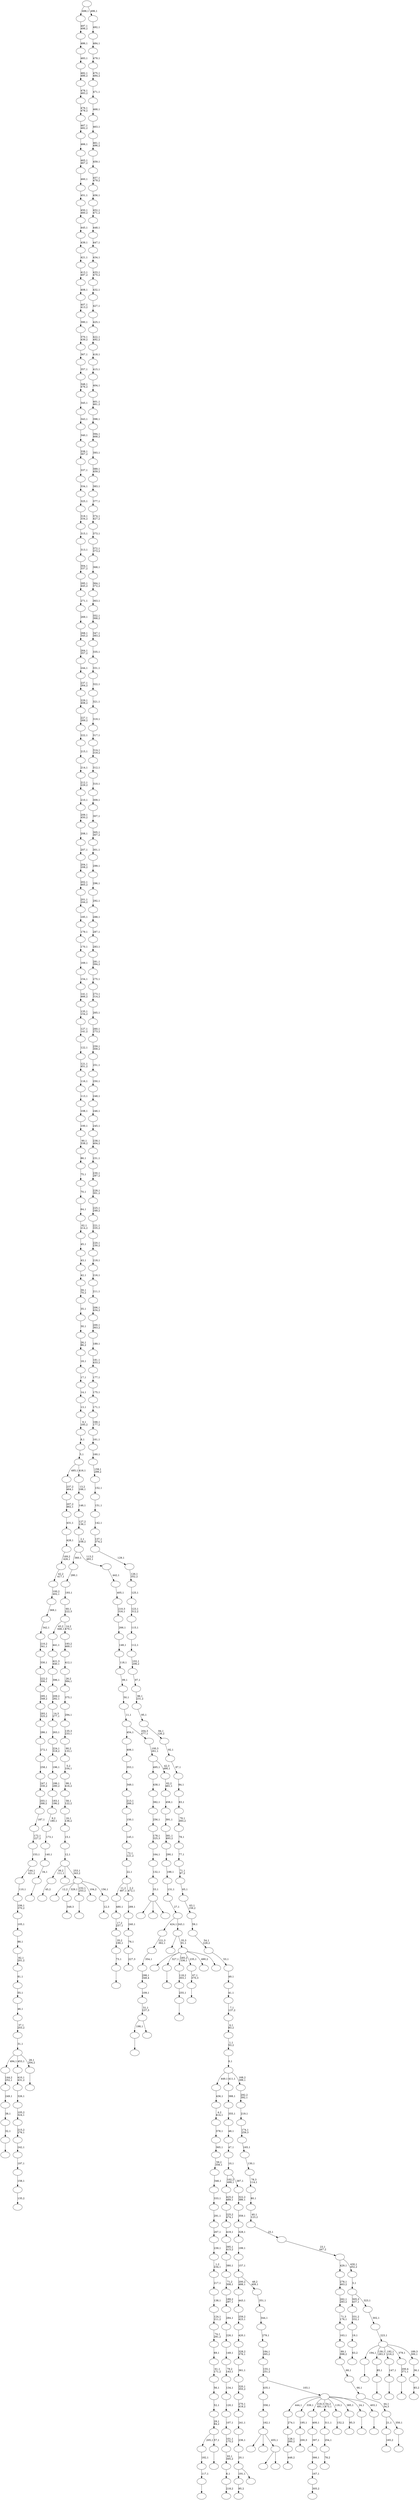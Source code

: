 digraph T {
	550 [label=""]
	549 [label=""]
	548 [label=""]
	547 [label=""]
	546 [label=""]
	545 [label=""]
	544 [label=""]
	543 [label=""]
	542 [label=""]
	541 [label=""]
	540 [label=""]
	539 [label=""]
	538 [label=""]
	537 [label=""]
	536 [label=""]
	535 [label=""]
	534 [label=""]
	533 [label=""]
	532 [label=""]
	531 [label=""]
	530 [label=""]
	529 [label=""]
	528 [label=""]
	527 [label=""]
	526 [label=""]
	525 [label=""]
	524 [label=""]
	523 [label=""]
	522 [label=""]
	521 [label=""]
	520 [label=""]
	519 [label=""]
	518 [label=""]
	517 [label=""]
	516 [label=""]
	515 [label=""]
	514 [label=""]
	513 [label=""]
	512 [label=""]
	511 [label=""]
	510 [label=""]
	509 [label=""]
	508 [label=""]
	507 [label=""]
	506 [label=""]
	505 [label=""]
	504 [label=""]
	503 [label=""]
	502 [label=""]
	501 [label=""]
	500 [label=""]
	499 [label=""]
	498 [label=""]
	497 [label=""]
	496 [label=""]
	495 [label=""]
	494 [label=""]
	493 [label=""]
	492 [label=""]
	491 [label=""]
	490 [label=""]
	489 [label=""]
	488 [label=""]
	487 [label=""]
	486 [label=""]
	485 [label=""]
	484 [label=""]
	483 [label=""]
	482 [label=""]
	481 [label=""]
	480 [label=""]
	479 [label=""]
	478 [label=""]
	477 [label=""]
	476 [label=""]
	475 [label=""]
	474 [label=""]
	473 [label=""]
	472 [label=""]
	471 [label=""]
	470 [label=""]
	469 [label=""]
	468 [label=""]
	467 [label=""]
	466 [label=""]
	465 [label=""]
	464 [label=""]
	463 [label=""]
	462 [label=""]
	461 [label=""]
	460 [label=""]
	459 [label=""]
	458 [label=""]
	457 [label=""]
	456 [label=""]
	455 [label=""]
	454 [label=""]
	453 [label=""]
	452 [label=""]
	451 [label=""]
	450 [label=""]
	449 [label=""]
	448 [label=""]
	447 [label=""]
	446 [label=""]
	445 [label=""]
	444 [label=""]
	443 [label=""]
	442 [label=""]
	441 [label=""]
	440 [label=""]
	439 [label=""]
	438 [label=""]
	437 [label=""]
	436 [label=""]
	435 [label=""]
	434 [label=""]
	433 [label=""]
	432 [label=""]
	431 [label=""]
	430 [label=""]
	429 [label=""]
	428 [label=""]
	427 [label=""]
	426 [label=""]
	425 [label=""]
	424 [label=""]
	423 [label=""]
	422 [label=""]
	421 [label=""]
	420 [label=""]
	419 [label=""]
	418 [label=""]
	417 [label=""]
	416 [label=""]
	415 [label=""]
	414 [label=""]
	413 [label=""]
	412 [label=""]
	411 [label=""]
	410 [label=""]
	409 [label=""]
	408 [label=""]
	407 [label=""]
	406 [label=""]
	405 [label=""]
	404 [label=""]
	403 [label=""]
	402 [label=""]
	401 [label=""]
	400 [label=""]
	399 [label=""]
	398 [label=""]
	397 [label=""]
	396 [label=""]
	395 [label=""]
	394 [label=""]
	393 [label=""]
	392 [label=""]
	391 [label=""]
	390 [label=""]
	389 [label=""]
	388 [label=""]
	387 [label=""]
	386 [label=""]
	385 [label=""]
	384 [label=""]
	383 [label=""]
	382 [label=""]
	381 [label=""]
	380 [label=""]
	379 [label=""]
	378 [label=""]
	377 [label=""]
	376 [label=""]
	375 [label=""]
	374 [label=""]
	373 [label=""]
	372 [label=""]
	371 [label=""]
	370 [label=""]
	369 [label=""]
	368 [label=""]
	367 [label=""]
	366 [label=""]
	365 [label=""]
	364 [label=""]
	363 [label=""]
	362 [label=""]
	361 [label=""]
	360 [label=""]
	359 [label=""]
	358 [label=""]
	357 [label=""]
	356 [label=""]
	355 [label=""]
	354 [label=""]
	353 [label=""]
	352 [label=""]
	351 [label=""]
	350 [label=""]
	349 [label=""]
	348 [label=""]
	347 [label=""]
	346 [label=""]
	345 [label=""]
	344 [label=""]
	343 [label=""]
	342 [label=""]
	341 [label=""]
	340 [label=""]
	339 [label=""]
	338 [label=""]
	337 [label=""]
	336 [label=""]
	335 [label=""]
	334 [label=""]
	333 [label=""]
	332 [label=""]
	331 [label=""]
	330 [label=""]
	329 [label=""]
	328 [label=""]
	327 [label=""]
	326 [label=""]
	325 [label=""]
	324 [label=""]
	323 [label=""]
	322 [label=""]
	321 [label=""]
	320 [label=""]
	319 [label=""]
	318 [label=""]
	317 [label=""]
	316 [label=""]
	315 [label=""]
	314 [label=""]
	313 [label=""]
	312 [label=""]
	311 [label=""]
	310 [label=""]
	309 [label=""]
	308 [label=""]
	307 [label=""]
	306 [label=""]
	305 [label=""]
	304 [label=""]
	303 [label=""]
	302 [label=""]
	301 [label=""]
	300 [label=""]
	299 [label=""]
	298 [label=""]
	297 [label=""]
	296 [label=""]
	295 [label=""]
	294 [label=""]
	293 [label=""]
	292 [label=""]
	291 [label=""]
	290 [label=""]
	289 [label=""]
	288 [label=""]
	287 [label=""]
	286 [label=""]
	285 [label=""]
	284 [label=""]
	283 [label=""]
	282 [label=""]
	281 [label=""]
	280 [label=""]
	279 [label=""]
	278 [label=""]
	277 [label=""]
	276 [label=""]
	275 [label=""]
	274 [label=""]
	273 [label=""]
	272 [label=""]
	271 [label=""]
	270 [label=""]
	269 [label=""]
	268 [label=""]
	267 [label=""]
	266 [label=""]
	265 [label=""]
	264 [label=""]
	263 [label=""]
	262 [label=""]
	261 [label=""]
	260 [label=""]
	259 [label=""]
	258 [label=""]
	257 [label=""]
	256 [label=""]
	255 [label=""]
	254 [label=""]
	253 [label=""]
	252 [label=""]
	251 [label=""]
	250 [label=""]
	249 [label=""]
	248 [label=""]
	247 [label=""]
	246 [label=""]
	245 [label=""]
	244 [label=""]
	243 [label=""]
	242 [label=""]
	241 [label=""]
	240 [label=""]
	239 [label=""]
	238 [label=""]
	237 [label=""]
	236 [label=""]
	235 [label=""]
	234 [label=""]
	233 [label=""]
	232 [label=""]
	231 [label=""]
	230 [label=""]
	229 [label=""]
	228 [label=""]
	227 [label=""]
	226 [label=""]
	225 [label=""]
	224 [label=""]
	223 [label=""]
	222 [label=""]
	221 [label=""]
	220 [label=""]
	219 [label=""]
	218 [label=""]
	217 [label=""]
	216 [label=""]
	215 [label=""]
	214 [label=""]
	213 [label=""]
	212 [label=""]
	211 [label=""]
	210 [label=""]
	209 [label=""]
	208 [label=""]
	207 [label=""]
	206 [label=""]
	205 [label=""]
	204 [label=""]
	203 [label=""]
	202 [label=""]
	201 [label=""]
	200 [label=""]
	199 [label=""]
	198 [label=""]
	197 [label=""]
	196 [label=""]
	195 [label=""]
	194 [label=""]
	193 [label=""]
	192 [label=""]
	191 [label=""]
	190 [label=""]
	189 [label=""]
	188 [label=""]
	187 [label=""]
	186 [label=""]
	185 [label=""]
	184 [label=""]
	183 [label=""]
	182 [label=""]
	181 [label=""]
	180 [label=""]
	179 [label=""]
	178 [label=""]
	177 [label=""]
	176 [label=""]
	175 [label=""]
	174 [label=""]
	173 [label=""]
	172 [label=""]
	171 [label=""]
	170 [label=""]
	169 [label=""]
	168 [label=""]
	167 [label=""]
	166 [label=""]
	165 [label=""]
	164 [label=""]
	163 [label=""]
	162 [label=""]
	161 [label=""]
	160 [label=""]
	159 [label=""]
	158 [label=""]
	157 [label=""]
	156 [label=""]
	155 [label=""]
	154 [label=""]
	153 [label=""]
	152 [label=""]
	151 [label=""]
	150 [label=""]
	149 [label=""]
	148 [label=""]
	147 [label=""]
	146 [label=""]
	145 [label=""]
	144 [label=""]
	143 [label=""]
	142 [label=""]
	141 [label=""]
	140 [label=""]
	139 [label=""]
	138 [label=""]
	137 [label=""]
	136 [label=""]
	135 [label=""]
	134 [label=""]
	133 [label=""]
	132 [label=""]
	131 [label=""]
	130 [label=""]
	129 [label=""]
	128 [label=""]
	127 [label=""]
	126 [label=""]
	125 [label=""]
	124 [label=""]
	123 [label=""]
	122 [label=""]
	121 [label=""]
	120 [label=""]
	119 [label=""]
	118 [label=""]
	117 [label=""]
	116 [label=""]
	115 [label=""]
	114 [label=""]
	113 [label=""]
	112 [label=""]
	111 [label=""]
	110 [label=""]
	109 [label=""]
	108 [label=""]
	107 [label=""]
	106 [label=""]
	105 [label=""]
	104 [label=""]
	103 [label=""]
	102 [label=""]
	101 [label=""]
	100 [label=""]
	99 [label=""]
	98 [label=""]
	97 [label=""]
	96 [label=""]
	95 [label=""]
	94 [label=""]
	93 [label=""]
	92 [label=""]
	91 [label=""]
	90 [label=""]
	89 [label=""]
	88 [label=""]
	87 [label=""]
	86 [label=""]
	85 [label=""]
	84 [label=""]
	83 [label=""]
	82 [label=""]
	81 [label=""]
	80 [label=""]
	79 [label=""]
	78 [label=""]
	77 [label=""]
	76 [label=""]
	75 [label=""]
	74 [label=""]
	73 [label=""]
	72 [label=""]
	71 [label=""]
	70 [label=""]
	69 [label=""]
	68 [label=""]
	67 [label=""]
	66 [label=""]
	65 [label=""]
	64 [label=""]
	63 [label=""]
	62 [label=""]
	61 [label=""]
	60 [label=""]
	59 [label=""]
	58 [label=""]
	57 [label=""]
	56 [label=""]
	55 [label=""]
	54 [label=""]
	53 [label=""]
	52 [label=""]
	51 [label=""]
	50 [label=""]
	49 [label=""]
	48 [label=""]
	47 [label=""]
	46 [label=""]
	45 [label=""]
	44 [label=""]
	43 [label=""]
	42 [label=""]
	41 [label=""]
	40 [label=""]
	39 [label=""]
	38 [label=""]
	37 [label=""]
	36 [label=""]
	35 [label=""]
	34 [label=""]
	33 [label=""]
	32 [label=""]
	31 [label=""]
	30 [label=""]
	29 [label=""]
	28 [label=""]
	27 [label=""]
	26 [label=""]
	25 [label=""]
	24 [label=""]
	23 [label=""]
	22 [label=""]
	21 [label=""]
	20 [label=""]
	19 [label=""]
	18 [label=""]
	17 [label=""]
	16 [label=""]
	15 [label=""]
	14 [label=""]
	13 [label=""]
	12 [label=""]
	11 [label=""]
	10 [label=""]
	9 [label=""]
	8 [label=""]
	7 [label=""]
	6 [label=""]
	5 [label=""]
	4 [label=""]
	3 [label=""]
	2 [label=""]
	1 [label=""]
	0 [label=""]
	547 -> 548 [label=""]
	544 -> 545 [label=""]
	542 -> 543 [label=""]
	541 -> 542 [label="73,1"]
	540 -> 541 [label="35,2\n190,1"]
	539 -> 540 [label="17,2\n257,1"]
	538 -> 539 [label="480,1"]
	536 -> 537 [label=""]
	535 -> 536 [label="32,1"]
	534 -> 535 [label="38,1"]
	533 -> 534 [label="249,1"]
	532 -> 533 [label="144,2\n252,1"]
	530 -> 531 [label="165,2"]
	528 -> 529 [label=""]
	526 -> 527 [label="448,2"]
	525 -> 526 [label="128,1\n260,2"]
	524 -> 525 [label="274,1"]
	522 -> 523 [label="95,2"]
	520 -> 521 [label="200,3"]
	519 -> 520 [label="195,1"]
	516 -> 517 [label="348,3"]
	514 -> 515 [label=""]
	513 -> 514 [label="117,1"]
	512 -> 513 [label="182,1"]
	509 -> 510 [label=""]
	508 -> 512 [label="205,1"]
	508 -> 509 [label="57,1"]
	507 -> 508 [label="29,1\n84,2"]
	506 -> 507 [label="52,1"]
	505 -> 506 [label="56,1"]
	504 -> 505 [label="61,1\n171,2"]
	503 -> 504 [label="69,1"]
	502 -> 503 [label="74,1\n281,2"]
	501 -> 502 [label="124,1\n211,2"]
	500 -> 501 [label="138,1"]
	499 -> 500 [label="217,1"]
	498 -> 499 [label="1,2\n234,1"]
	497 -> 498 [label="239,1"]
	496 -> 497 [label="267,1"]
	495 -> 496 [label="291,1"]
	494 -> 495 [label="333,1"]
	493 -> 494 [label="346,1"]
	492 -> 493 [label="59,2\n356,1"]
	491 -> 492 [label="365,1"]
	490 -> 491 [label="378,1"]
	489 -> 490 [label="4,2\n414,1"]
	488 -> 489 [label="436,1"]
	486 -> 487 [label="305,2"]
	485 -> 486 [label="167,1"]
	484 -> 485 [label="366,1"]
	483 -> 484 [label="397,1"]
	482 -> 483 [label="400,1"]
	480 -> 481 [label=""]
	478 -> 479 [label="45,2"]
	476 -> 477 [label="227,3"]
	475 -> 476 [label="76,1"]
	474 -> 475 [label="240,1"]
	473 -> 474 [label="289,1"]
	472 -> 538 [label="11,2\n487,1"]
	472 -> 473 [label="2,2\n472,1"]
	471 -> 472 [label="22,1"]
	470 -> 471 [label="72,1\n121,2"]
	469 -> 470 [label="145,1"]
	468 -> 469 [label="150,1"]
	467 -> 468 [label="213,1\n266,2"]
	466 -> 467 [label="349,1"]
	465 -> 466 [label="353,1"]
	464 -> 465 [label="406,1"]
	462 -> 463 [label=""]
	461 -> 462 [label="34,1"]
	460 -> 461 [label="140,1"]
	459 -> 460 [label="173,1"]
	458 -> 459 [label="9,2\n180,1"]
	457 -> 458 [label="183,1\n196,2"]
	456 -> 457 [label="186,1\n280,2"]
	455 -> 456 [label="196,1"]
	454 -> 455 [label="224,1\n318,2"]
	453 -> 454 [label="263,1"]
	452 -> 453 [label="14,3\n277,1"]
	451 -> 452 [label="209,2\n282,1"]
	450 -> 451 [label="396,1"]
	449 -> 450 [label="421,3\n440,1"]
	448 -> 449 [label="441,1"]
	446 -> 447 [label=""]
	445 -> 446 [label="85,1"]
	442 -> 443 [label="78,2"]
	441 -> 442 [label="254,1"]
	440 -> 441 [label="311,1"]
	438 -> 439 [label="152,2"]
	436 -> 522 [label="191,1"]
	436 -> 437 [label=""]
	435 -> 436 [label="20,1"]
	434 -> 435 [label="236,1"]
	433 -> 434 [label="241,1"]
	432 -> 433 [label="270,1\n418,2"]
	431 -> 432 [label="320,1\n355,2"]
	430 -> 431 [label="361,1"]
	429 -> 430 [label="328,2\n376,1"]
	428 -> 429 [label="420,1"]
	427 -> 428 [label="259,2\n423,1"]
	426 -> 427 [label="443,1"]
	424 -> 425 [label="218,2"]
	423 -> 424 [label="6,1"]
	422 -> 423 [label="93,1\n395,2"]
	421 -> 422 [label="101,1\n175,2"]
	420 -> 421 [label="107,1"]
	419 -> 420 [label="120,1"]
	418 -> 419 [label="134,1"]
	417 -> 418 [label="79,2\n143,1"]
	416 -> 417 [label="149,1"]
	415 -> 416 [label="226,1"]
	414 -> 415 [label="284,1"]
	413 -> 414 [label="189,2\n297,1"]
	412 -> 413 [label="71,2\n308,1"]
	411 -> 412 [label="380,1"]
	410 -> 411 [label="395,1\n415,2"]
	409 -> 410 [label="419,1"]
	408 -> 409 [label="225,2\n474,1"]
	407 -> 408 [label="425,2\n489,1"]
	405 -> 546 [label=""]
	405 -> 511 [label=""]
	405 -> 406 [label=""]
	404 -> 405 [label="33,1"]
	403 -> 404 [label="132,1"]
	402 -> 403 [label="164,1"]
	401 -> 402 [label="178,1\n325,3"]
	400 -> 401 [label="256,1"]
	399 -> 400 [label="382,1"]
	398 -> 399 [label="438,1"]
	394 -> 544 [label="198,1"]
	394 -> 395 [label=""]
	393 -> 394 [label="51,1\n237,3"]
	392 -> 393 [label="109,1"]
	391 -> 392 [label="298,1\n348,4"]
	390 -> 391 [label="354,1"]
	389 -> 390 [label="121,3\n362,1"]
	386 -> 387 [label="135,2"]
	385 -> 386 [label="158,1"]
	384 -> 385 [label="197,1"]
	383 -> 384 [label="242,1"]
	382 -> 383 [label="215,2\n276,1"]
	381 -> 382 [label="105,2\n324,1"]
	380 -> 381 [label="326,1"]
	379 -> 380 [label="410,1\n431,2"]
	377 -> 378 [label="63,2"]
	376 -> 377 [label="19,1"]
	375 -> 376 [label="331,2\n332,1"]
	373 -> 374 [label=""]
	372 -> 373 [label="147,1"]
	370 -> 371 [label=""]
	369 -> 370 [label="200,4\n371,1"]
	367 -> 550 [label=""]
	367 -> 368 [label=""]
	366 -> 444 [label=""]
	366 -> 397 [label=""]
	366 -> 367 [label="455,1"]
	365 -> 366 [label="162,1"]
	364 -> 365 [label="358,1"]
	362 -> 363 [label="95,3"]
	360 -> 361 [label=""]
	359 -> 360 [label="255,1"]
	358 -> 359 [label="118,2\n303,1"]
	356 -> 357 [label=""]
	355 -> 530 [label="21,1"]
	355 -> 356 [label="350,1"]
	354 -> 355 [label="44,1\n54,3"]
	353 -> 354 [label="66,1"]
	352 -> 353 [label="68,1"]
	351 -> 352 [label="89,1\n398,2"]
	350 -> 351 [label="163,1"]
	349 -> 350 [label="71,3\n176,1"]
	348 -> 349 [label="262,1\n283,2"]
	347 -> 348 [label="278,1\n463,2"]
	345 -> 346 [label=""]
	344 -> 532 [label="494,1"]
	344 -> 379 [label="453,1"]
	344 -> 345 [label="28,1\n204,2"]
	343 -> 344 [label="31,1"]
	342 -> 343 [label="37,1\n203,2"]
	341 -> 342 [label="46,1"]
	340 -> 341 [label="55,1"]
	339 -> 340 [label="81,1"]
	338 -> 339 [label="82,1\n201,2"]
	337 -> 338 [label="88,1"]
	336 -> 337 [label="105,1"]
	335 -> 336 [label="106,1\n370,2"]
	334 -> 335 [label="110,1"]
	333 -> 334 [label="144,1\n421,2"]
	332 -> 333 [label="153,1"]
	331 -> 332 [label="172,1\n227,2"]
	330 -> 331 [label="187,1"]
	329 -> 330 [label="203,1\n268,2"]
	328 -> 329 [label="247,1\n330,2"]
	327 -> 328 [label="258,1"]
	326 -> 327 [label="272,1"]
	325 -> 326 [label="286,1"]
	324 -> 325 [label="293,1\n325,2"]
	323 -> 324 [label="295,1\n348,2"]
	322 -> 323 [label="222,2\n306,1"]
	321 -> 322 [label="330,1"]
	320 -> 321 [label="210,2\n341,1"]
	319 -> 320 [label="342,1"]
	318 -> 319 [label="369,1"]
	317 -> 318 [label="100,2\n402,1"]
	316 -> 317 [label="42,2\n417,1"]
	315 -> 316 [label="169,2\n426,1"]
	314 -> 315 [label="428,1"]
	313 -> 314 [label="431,1"]
	312 -> 313 [label="207,2\n462,1"]
	311 -> 312 [label="237,2\n464,1"]
	309 -> 310 [label=""]
	307 -> 308 [label="12,3"]
	306 -> 518 [label="12,2"]
	306 -> 516 [label="329,1"]
	306 -> 480 [label="232,1\n253,2"]
	306 -> 396 [label="104,2"]
	306 -> 307 [label="156,1"]
	305 -> 478 [label="39,2\n111,1"]
	305 -> 388 [label=""]
	305 -> 306 [label="253,1\n343,2"]
	304 -> 305 [label="12,1"]
	303 -> 304 [label="15,1"]
	302 -> 303 [label="16,1\n136,2"]
	301 -> 302 [label="58,1\n122,2"]
	300 -> 301 [label="98,1\n416,2"]
	299 -> 300 [label="5,2\n104,1"]
	298 -> 299 [label="90,2\n133,1"]
	297 -> 298 [label="135,3\n233,1"]
	296 -> 297 [label="294,1"]
	295 -> 296 [label="375,1"]
	294 -> 295 [label="26,2\n384,1"]
	293 -> 294 [label="412,1"]
	292 -> 293 [label="193,2\n469,1"]
	291 -> 448 [label="43,2\n446,1"]
	291 -> 292 [label="14,2\n470,1"]
	290 -> 291 [label="60,1\n222,3"]
	289 -> 290 [label="193,1"]
	288 -> 289 [label="280,1"]
	286 -> 287 [label=""]
	285 -> 286 [label="67,1\n370,3"]
	283 -> 284 [label=""]
	282 -> 524 [label="444,1"]
	282 -> 519 [label="339,1"]
	282 -> 482 [label="218,3\n491,1"]
	282 -> 440 [label="54,2\n473,1"]
	282 -> 438 [label="119,1"]
	282 -> 362 [label="385,1"]
	282 -> 309 [label="24,1"]
	282 -> 283 [label="403,1"]
	281 -> 364 [label="435,1"]
	281 -> 282 [label="103,1"]
	280 -> 281 [label="155,1\n251,2"]
	279 -> 280 [label="184,1\n265,2"]
	278 -> 279 [label="279,1"]
	277 -> 278 [label="344,1"]
	276 -> 277 [label="351,1"]
	275 -> 426 [label="200,2\n488,1"]
	275 -> 276 [label="48,2\n409,1"]
	274 -> 275 [label="157,1"]
	273 -> 274 [label="199,1"]
	272 -> 273 [label="328,1"]
	271 -> 272 [label="359,1"]
	270 -> 271 [label="322,2\n386,1"]
	269 -> 407 [label="102,2\n499,1"]
	269 -> 270 [label="387,1"]
	268 -> 269 [label="10,1"]
	267 -> 268 [label="47,1"]
	266 -> 267 [label="48,1"]
	265 -> 266 [label="355,1"]
	264 -> 265 [label="388,1"]
	260 -> 549 [label=""]
	260 -> 528 [label="327,1"]
	260 -> 358 [label="285,2\n336,1"]
	260 -> 285 [label="235,1"]
	260 -> 263 [label="490,2"]
	260 -> 261 [label=""]
	259 -> 262 [label=""]
	259 -> 260 [label="35,3\n91,1"]
	258 -> 389 [label="424,1"]
	258 -> 259 [label="243,1"]
	257 -> 258 [label="27,1"]
	256 -> 257 [label="131,1"]
	255 -> 256 [label="188,1"]
	254 -> 255 [label="290,1"]
	253 -> 254 [label="381,1\n493,2"]
	252 -> 253 [label="391,1"]
	251 -> 252 [label="458,1"]
	250 -> 251 [label="62,2\n481,1"]
	249 -> 398 [label="495,1"]
	249 -> 250 [label="42,3\n490,1"]
	248 -> 249 [label="100,3\n261,1"]
	247 -> 464 [label="454,1"]
	247 -> 248 [label="204,3\n477,1"]
	246 -> 247 [label="11,1"]
	245 -> 246 [label="50,1"]
	244 -> 245 [label="99,1"]
	243 -> 244 [label="118,1"]
	242 -> 243 [label="148,1"]
	241 -> 242 [label="266,1"]
	240 -> 241 [label="210,3\n316,1"]
	239 -> 240 [label="405,1"]
	238 -> 239 [label="442,1"]
	237 -> 288 [label="360,1"]
	237 -> 238 [label="113,2\n493,1"]
	236 -> 237 [label="2,1\n108,2"]
	235 -> 236 [label="127,2\n136,1"]
	234 -> 235 [label="146,1"]
	233 -> 234 [label="13,2\n166,1"]
	232 -> 311 [label="485,1"]
	232 -> 233 [label="416,1"]
	231 -> 232 [label="5,1"]
	230 -> 231 [label="8,1"]
	229 -> 230 [label="9,1\n185,2"]
	228 -> 229 [label="13,1"]
	227 -> 228 [label="14,1"]
	226 -> 227 [label="17,1"]
	225 -> 226 [label="18,1"]
	224 -> 225 [label="26,1\n86,2"]
	223 -> 224 [label="30,1"]
	222 -> 223 [label="35,1"]
	221 -> 222 [label="39,1\n70,2"]
	220 -> 221 [label="42,1"]
	219 -> 220 [label="43,1"]
	218 -> 219 [label="45,1"]
	217 -> 218 [label="62,1\n214,2"]
	216 -> 217 [label="64,1"]
	215 -> 216 [label="70,1"]
	214 -> 215 [label="75,1"]
	213 -> 214 [label="86,1"]
	212 -> 213 [label="90,1\n338,2"]
	211 -> 212 [label="100,1"]
	210 -> 211 [label="108,1"]
	209 -> 210 [label="113,1"]
	208 -> 209 [label="116,1"]
	207 -> 208 [label="121,1\n451,2"]
	206 -> 207 [label="122,1"]
	205 -> 206 [label="127,1\n141,2"]
	204 -> 205 [label="135,1\n154,2"]
	203 -> 204 [label="141,1\n466,2"]
	202 -> 203 [label="154,1"]
	201 -> 202 [label="169,1"]
	200 -> 201 [label="170,1"]
	199 -> 200 [label="179,1"]
	198 -> 199 [label="185,1"]
	197 -> 198 [label="201,1\n244,2"]
	196 -> 197 [label="202,1\n465,2"]
	195 -> 196 [label="204,1\n208,2"]
	194 -> 195 [label="207,1"]
	193 -> 194 [label="208,1"]
	192 -> 193 [label="209,1\n450,2"]
	191 -> 192 [label="210,1"]
	190 -> 191 [label="212,1\n229,2"]
	189 -> 190 [label="214,1"]
	188 -> 189 [label="215,1"]
	187 -> 188 [label="222,1"]
	186 -> 187 [label="227,1\n269,2"]
	185 -> 186 [label="229,1\n408,2"]
	184 -> 185 [label="237,1\n264,2"]
	183 -> 184 [label="244,1"]
	182 -> 183 [label="264,1\n357,2"]
	181 -> 182 [label="268,1\n345,2"]
	180 -> 181 [label="269,1"]
	179 -> 180 [label="271,1"]
	178 -> 179 [label="285,1\n445,2"]
	177 -> 178 [label="304,1\n337,2"]
	176 -> 177 [label="313,1"]
	175 -> 176 [label="315,1"]
	174 -> 175 [label="318,1\n334,2"]
	173 -> 174 [label="325,1"]
	172 -> 173 [label="334,1"]
	171 -> 172 [label="337,1"]
	170 -> 171 [label="338,1\n367,2"]
	169 -> 170 [label="340,1"]
	168 -> 169 [label="343,1"]
	167 -> 168 [label="345,1"]
	166 -> 167 [label="348,1\n476,2"]
	165 -> 166 [label="357,1"]
	164 -> 165 [label="367,1"]
	163 -> 164 [label="370,1\n439,2"]
	162 -> 163 [label="390,1"]
	161 -> 162 [label="407,1\n413,2"]
	160 -> 161 [label="408,1"]
	159 -> 160 [label="413,1\n497,2"]
	158 -> 159 [label="421,1"]
	157 -> 158 [label="439,1"]
	156 -> 157 [label="445,1"]
	155 -> 156 [label="450,1\n460,2"]
	154 -> 155 [label="451,1"]
	153 -> 154 [label="460,1"]
	152 -> 153 [label="465,1\n467,2"]
	151 -> 152 [label="466,1"]
	150 -> 151 [label="467,1\n482,2"]
	149 -> 150 [label="476,1\n478,2"]
	148 -> 149 [label="478,1\n483,2"]
	147 -> 148 [label="482,1\n486,2"]
	146 -> 147 [label="483,1"]
	145 -> 146 [label="486,1"]
	144 -> 145 [label="497,1\n498,2"]
	142 -> 143 [label="65,2"]
	141 -> 142 [label="36,1"]
	140 -> 547 [label="194,1"]
	140 -> 445 [label="139,1\n283,3"]
	140 -> 372 [label="192,1\n216,2"]
	140 -> 369 [label="379,1"]
	140 -> 141 [label="189,3\n300,1"]
	139 -> 140 [label="223,1"]
	138 -> 139 [label="302,1"]
	137 -> 375 [label="305,3\n437,1"]
	137 -> 138 [label="323,1"]
	136 -> 137 [label="3,1"]
	135 -> 347 [label="429,1"]
	135 -> 136 [label="430,1\n452,2"]
	134 -> 135 [label="23,1\n447,2"]
	133 -> 134 [label="25,1"]
	132 -> 133 [label="40,1\n123,2"]
	131 -> 132 [label="80,1"]
	130 -> 131 [label="78,3\n114,1"]
	129 -> 130 [label="130,1"]
	128 -> 129 [label="165,1"]
	127 -> 128 [label="174,1\n259,3"]
	126 -> 127 [label="219,1"]
	125 -> 126 [label="292,2\n392,1"]
	124 -> 488 [label="449,1"]
	124 -> 264 [label="411,1"]
	124 -> 125 [label="168,2\n399,1"]
	123 -> 124 [label="0,1"]
	122 -> 123 [label="1,1\n53,2"]
	121 -> 122 [label="4,1\n83,2"]
	120 -> 121 [label="7,1\n137,2"]
	119 -> 120 [label="41,1"]
	118 -> 119 [label="49,1"]
	117 -> 118 [label="53,1"]
	116 -> 117 [label="54,1\n228,2"]
	115 -> 116 [label="59,1"]
	114 -> 115 [label="63,1\n159,2"]
	113 -> 114 [label="65,1"]
	112 -> 113 [label="71,1\n97,2"]
	111 -> 112 [label="77,1"]
	110 -> 111 [label="78,1"]
	109 -> 110 [label="79,1\n393,2"]
	108 -> 109 [label="83,1"]
	107 -> 108 [label="84,1"]
	106 -> 107 [label="87,1"]
	105 -> 106 [label="92,1"]
	104 -> 105 [label="94,1\n126,2"]
	103 -> 104 [label="95,1"]
	102 -> 103 [label="96,1\n231,2"]
	101 -> 102 [label="97,1"]
	100 -> 101 [label="102,1\n206,2"]
	99 -> 100 [label="112,1"]
	98 -> 99 [label="115,1"]
	97 -> 98 [label="123,1\n312,2"]
	96 -> 97 [label="125,1"]
	95 -> 96 [label="126,1\n352,2"]
	94 -> 95 [label="129,1"]
	93 -> 94 [label="137,1\n374,2"]
	92 -> 93 [label="142,1"]
	91 -> 92 [label="151,1"]
	90 -> 91 [label="152,1"]
	89 -> 90 [label="159,1\n299,2"]
	88 -> 89 [label="160,1"]
	87 -> 88 [label="161,1"]
	86 -> 87 [label="168,1\n177,2"]
	85 -> 86 [label="171,1"]
	84 -> 85 [label="175,1"]
	83 -> 84 [label="177,1"]
	82 -> 83 [label="181,1\n433,2"]
	81 -> 82 [label="189,1"]
	80 -> 81 [label="200,1\n363,2"]
	79 -> 80 [label="206,1\n434,2"]
	78 -> 79 [label="211,1"]
	77 -> 78 [label="216,1"]
	76 -> 77 [label="218,1"]
	75 -> 76 [label="220,1\n230,2"]
	74 -> 75 [label="221,1\n335,2"]
	73 -> 74 [label="225,1\n248,2"]
	72 -> 73 [label="228,1\n301,2"]
	71 -> 72 [label="230,1\n287,2"]
	70 -> 71 [label="231,1"]
	69 -> 70 [label="238,1\n404,2"]
	68 -> 69 [label="245,1"]
	67 -> 68 [label="246,1"]
	66 -> 67 [label="248,1"]
	65 -> 66 [label="250,1"]
	64 -> 65 [label="251,1"]
	63 -> 64 [label="259,1\n309,2"]
	62 -> 63 [label="260,1\n273,2"]
	61 -> 62 [label="265,1"]
	60 -> 61 [label="273,1\n314,2"]
	59 -> 60 [label="275,1"]
	58 -> 59 [label="281,1\n394,2"]
	57 -> 58 [label="283,1"]
	56 -> 57 [label="287,1"]
	55 -> 56 [label="288,1"]
	54 -> 55 [label="292,1"]
	53 -> 54 [label="296,1"]
	52 -> 53 [label="299,1"]
	51 -> 52 [label="301,1"]
	50 -> 51 [label="305,1\n307,2"]
	49 -> 50 [label="307,1"]
	48 -> 49 [label="309,1"]
	47 -> 48 [label="310,1"]
	46 -> 47 [label="312,1"]
	45 -> 46 [label="314,1\n319,2"]
	44 -> 45 [label="317,1"]
	43 -> 44 [label="319,1"]
	42 -> 43 [label="321,1"]
	41 -> 42 [label="322,1"]
	40 -> 41 [label="331,1"]
	39 -> 40 [label="335,1"]
	38 -> 39 [label="347,1\n383,2"]
	37 -> 38 [label="352,1\n368,2"]
	36 -> 37 [label="363,1"]
	35 -> 36 [label="364,1\n372,2"]
	34 -> 35 [label="368,1"]
	33 -> 34 [label="372,1\n373,2"]
	32 -> 33 [label="373,1"]
	31 -> 32 [label="374,1\n427,2"]
	30 -> 31 [label="377,1"]
	29 -> 30 [label="383,1"]
	28 -> 29 [label="389,1\n459,2"]
	27 -> 28 [label="393,1"]
	26 -> 27 [label="394,1\n468,2"]
	25 -> 26 [label="398,1"]
	24 -> 25 [label="401,1\n461,2"]
	23 -> 24 [label="404,1"]
	22 -> 23 [label="415,1"]
	21 -> 22 [label="418,1"]
	20 -> 21 [label="422,1\n492,2"]
	19 -> 20 [label="425,1"]
	18 -> 19 [label="427,1"]
	17 -> 18 [label="432,1"]
	16 -> 17 [label="433,1\n475,2"]
	15 -> 16 [label="434,1"]
	14 -> 15 [label="447,1"]
	13 -> 14 [label="448,1"]
	12 -> 13 [label="452,1\n471,2"]
	11 -> 12 [label="456,1"]
	10 -> 11 [label="457,1\n479,2"]
	9 -> 10 [label="459,1"]
	8 -> 9 [label="461,1\n496,2"]
	7 -> 8 [label="463,1"]
	6 -> 7 [label="468,1"]
	5 -> 6 [label="471,1"]
	4 -> 5 [label="475,1\n484,2"]
	3 -> 4 [label="479,1"]
	2 -> 3 [label="484,1"]
	1 -> 2 [label="492,1"]
	0 -> 144 [label="498,1"]
	0 -> 1 [label="496,1"]
}
